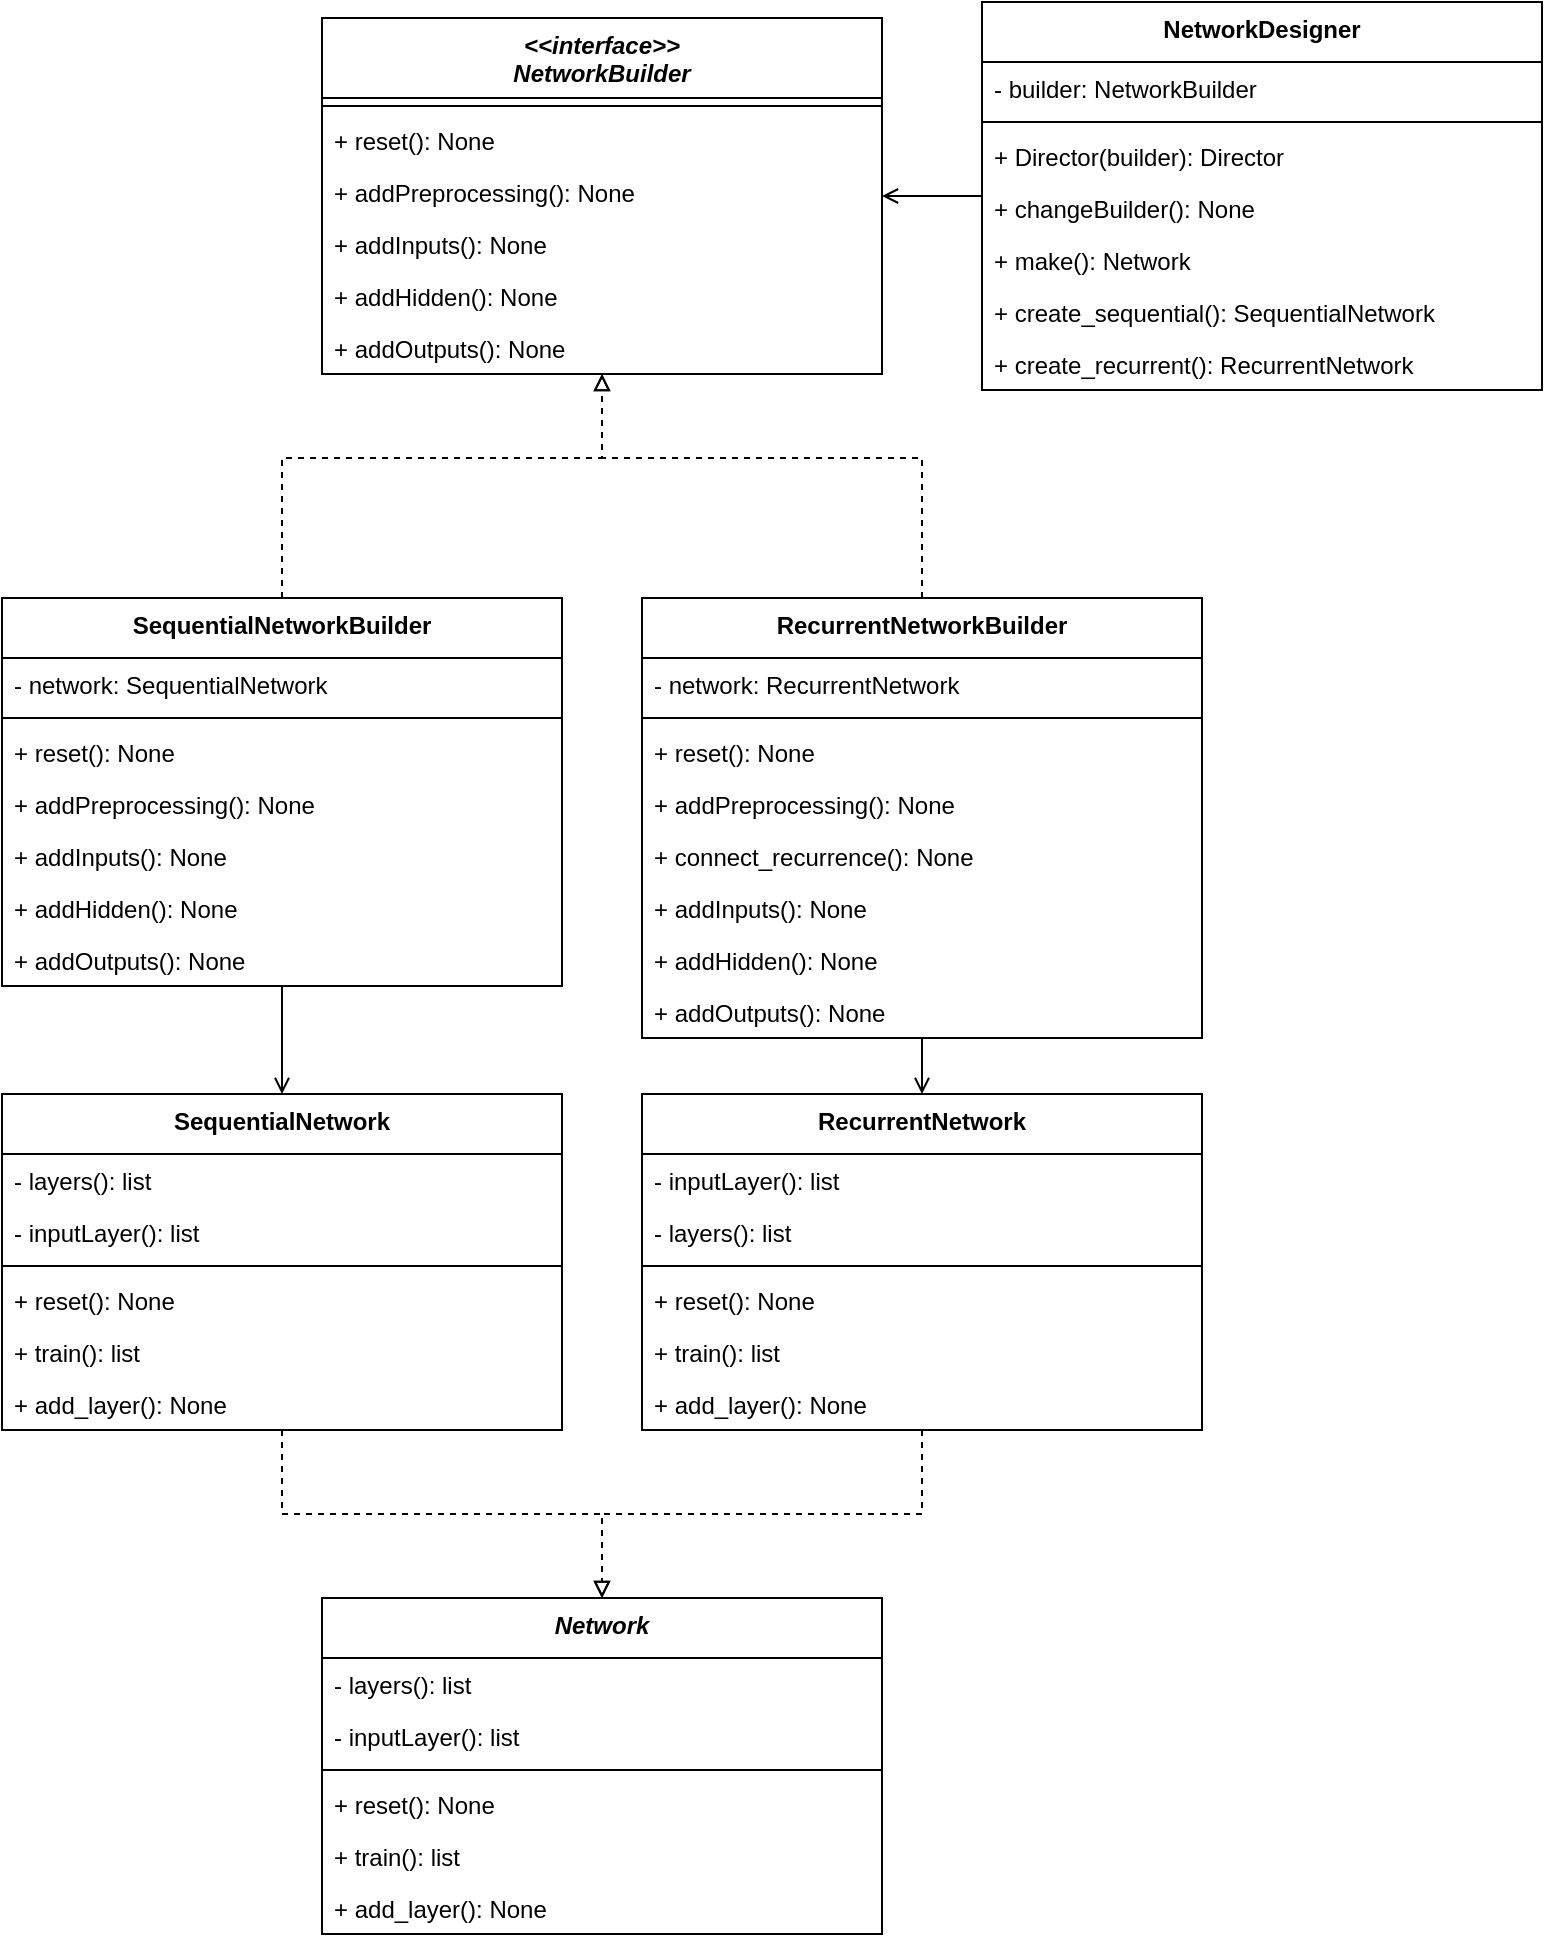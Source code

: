 <mxfile version="15.4.3" type="device"><diagram id="AEGZHJIWctNQT-kbBUCs" name="Page-1"><mxGraphModel dx="780" dy="792" grid="1" gridSize="10" guides="1" tooltips="1" connect="1" arrows="1" fold="1" page="1" pageScale="1" pageWidth="827" pageHeight="1169" math="0" shadow="0"><root><mxCell id="0"/><mxCell id="1" parent="0"/><mxCell id="1qj9W-7J3O-B8dwvyLML-1" value="&lt;&lt;interface&gt;&gt;&#10;NetworkBuilder" style="swimlane;fontStyle=3;align=center;verticalAlign=top;childLayout=stackLayout;horizontal=1;startSize=40;horizontalStack=0;resizeParent=1;resizeParentMax=0;resizeLast=0;collapsible=1;marginBottom=0;" vertex="1" parent="1"><mxGeometry x="189" y="160" width="280" height="178" as="geometry"><mxRectangle x="220" y="190" width="120" height="30" as="alternateBounds"/></mxGeometry></mxCell><mxCell id="1qj9W-7J3O-B8dwvyLML-3" value="" style="line;strokeWidth=1;fillColor=none;align=left;verticalAlign=middle;spacingTop=-1;spacingLeft=3;spacingRight=3;rotatable=0;labelPosition=right;points=[];portConstraint=eastwest;" vertex="1" parent="1qj9W-7J3O-B8dwvyLML-1"><mxGeometry y="40" width="280" height="8" as="geometry"/></mxCell><mxCell id="1qj9W-7J3O-B8dwvyLML-4" value="+ reset(): None" style="text;strokeColor=none;fillColor=none;align=left;verticalAlign=top;spacingLeft=4;spacingRight=4;overflow=hidden;rotatable=0;points=[[0,0.5],[1,0.5]];portConstraint=eastwest;" vertex="1" parent="1qj9W-7J3O-B8dwvyLML-1"><mxGeometry y="48" width="280" height="26" as="geometry"/></mxCell><mxCell id="1qj9W-7J3O-B8dwvyLML-8" value="+ addPreprocessing(): None" style="text;strokeColor=none;fillColor=none;align=left;verticalAlign=top;spacingLeft=4;spacingRight=4;overflow=hidden;rotatable=0;points=[[0,0.5],[1,0.5]];portConstraint=eastwest;" vertex="1" parent="1qj9W-7J3O-B8dwvyLML-1"><mxGeometry y="74" width="280" height="26" as="geometry"/></mxCell><mxCell id="1qj9W-7J3O-B8dwvyLML-5" value="+ addInputs(): None" style="text;strokeColor=none;fillColor=none;align=left;verticalAlign=top;spacingLeft=4;spacingRight=4;overflow=hidden;rotatable=0;points=[[0,0.5],[1,0.5]];portConstraint=eastwest;" vertex="1" parent="1qj9W-7J3O-B8dwvyLML-1"><mxGeometry y="100" width="280" height="26" as="geometry"/></mxCell><mxCell id="1qj9W-7J3O-B8dwvyLML-6" value="+ addHidden(): None" style="text;strokeColor=none;fillColor=none;align=left;verticalAlign=top;spacingLeft=4;spacingRight=4;overflow=hidden;rotatable=0;points=[[0,0.5],[1,0.5]];portConstraint=eastwest;" vertex="1" parent="1qj9W-7J3O-B8dwvyLML-1"><mxGeometry y="126" width="280" height="26" as="geometry"/></mxCell><mxCell id="1qj9W-7J3O-B8dwvyLML-7" value="+ addOutputs(): None" style="text;strokeColor=none;fillColor=none;align=left;verticalAlign=top;spacingLeft=4;spacingRight=4;overflow=hidden;rotatable=0;points=[[0,0.5],[1,0.5]];portConstraint=eastwest;" vertex="1" parent="1qj9W-7J3O-B8dwvyLML-1"><mxGeometry y="152" width="280" height="26" as="geometry"/></mxCell><mxCell id="1qj9W-7J3O-B8dwvyLML-16" style="edgeStyle=orthogonalEdgeStyle;rounded=0;orthogonalLoop=1;jettySize=auto;html=1;endArrow=block;endFill=0;dashed=1;" edge="1" parent="1" source="1qj9W-7J3O-B8dwvyLML-9" target="1qj9W-7J3O-B8dwvyLML-1"><mxGeometry relative="1" as="geometry"><Array as="points"><mxPoint x="489" y="380"/><mxPoint x="329" y="380"/></Array></mxGeometry></mxCell><mxCell id="1qj9W-7J3O-B8dwvyLML-47" style="edgeStyle=orthogonalEdgeStyle;rounded=0;orthogonalLoop=1;jettySize=auto;html=1;endArrow=open;endFill=0;" edge="1" parent="1" source="1qj9W-7J3O-B8dwvyLML-9" target="1qj9W-7J3O-B8dwvyLML-43"><mxGeometry relative="1" as="geometry"/></mxCell><mxCell id="1qj9W-7J3O-B8dwvyLML-9" value="RecurrentNetworkBuilder" style="swimlane;fontStyle=1;align=center;verticalAlign=top;childLayout=stackLayout;horizontal=1;startSize=30;horizontalStack=0;resizeParent=1;resizeParentMax=0;resizeLast=0;collapsible=1;marginBottom=0;" vertex="1" parent="1"><mxGeometry x="349" y="450" width="280" height="220" as="geometry"><mxRectangle x="220" y="190" width="120" height="30" as="alternateBounds"/></mxGeometry></mxCell><mxCell id="1qj9W-7J3O-B8dwvyLML-11" value="- network: RecurrentNetwork" style="text;strokeColor=none;fillColor=none;align=left;verticalAlign=top;spacingLeft=4;spacingRight=4;overflow=hidden;rotatable=0;points=[[0,0.5],[1,0.5]];portConstraint=eastwest;" vertex="1" parent="1qj9W-7J3O-B8dwvyLML-9"><mxGeometry y="30" width="280" height="26" as="geometry"/></mxCell><mxCell id="1qj9W-7J3O-B8dwvyLML-10" value="" style="line;strokeWidth=1;fillColor=none;align=left;verticalAlign=middle;spacingTop=-1;spacingLeft=3;spacingRight=3;rotatable=0;labelPosition=right;points=[];portConstraint=eastwest;" vertex="1" parent="1qj9W-7J3O-B8dwvyLML-9"><mxGeometry y="56" width="280" height="8" as="geometry"/></mxCell><mxCell id="1qj9W-7J3O-B8dwvyLML-54" value="+ reset(): None" style="text;strokeColor=none;fillColor=none;align=left;verticalAlign=top;spacingLeft=4;spacingRight=4;overflow=hidden;rotatable=0;points=[[0,0.5],[1,0.5]];portConstraint=eastwest;" vertex="1" parent="1qj9W-7J3O-B8dwvyLML-9"><mxGeometry y="64" width="280" height="26" as="geometry"/></mxCell><mxCell id="1qj9W-7J3O-B8dwvyLML-12" value="+ addPreprocessing(): None" style="text;strokeColor=none;fillColor=none;align=left;verticalAlign=top;spacingLeft=4;spacingRight=4;overflow=hidden;rotatable=0;points=[[0,0.5],[1,0.5]];portConstraint=eastwest;" vertex="1" parent="1qj9W-7J3O-B8dwvyLML-9"><mxGeometry y="90" width="280" height="26" as="geometry"/></mxCell><mxCell id="1qj9W-7J3O-B8dwvyLML-67" value="+ connect_recurrence(): None" style="text;strokeColor=none;fillColor=none;align=left;verticalAlign=top;spacingLeft=4;spacingRight=4;overflow=hidden;rotatable=0;points=[[0,0.5],[1,0.5]];portConstraint=eastwest;" vertex="1" parent="1qj9W-7J3O-B8dwvyLML-9"><mxGeometry y="116" width="280" height="26" as="geometry"/></mxCell><mxCell id="1qj9W-7J3O-B8dwvyLML-13" value="+ addInputs(): None" style="text;strokeColor=none;fillColor=none;align=left;verticalAlign=top;spacingLeft=4;spacingRight=4;overflow=hidden;rotatable=0;points=[[0,0.5],[1,0.5]];portConstraint=eastwest;" vertex="1" parent="1qj9W-7J3O-B8dwvyLML-9"><mxGeometry y="142" width="280" height="26" as="geometry"/></mxCell><mxCell id="1qj9W-7J3O-B8dwvyLML-14" value="+ addHidden(): None" style="text;strokeColor=none;fillColor=none;align=left;verticalAlign=top;spacingLeft=4;spacingRight=4;overflow=hidden;rotatable=0;points=[[0,0.5],[1,0.5]];portConstraint=eastwest;" vertex="1" parent="1qj9W-7J3O-B8dwvyLML-9"><mxGeometry y="168" width="280" height="26" as="geometry"/></mxCell><mxCell id="1qj9W-7J3O-B8dwvyLML-15" value="+ addOutputs(): None" style="text;strokeColor=none;fillColor=none;align=left;verticalAlign=top;spacingLeft=4;spacingRight=4;overflow=hidden;rotatable=0;points=[[0,0.5],[1,0.5]];portConstraint=eastwest;" vertex="1" parent="1qj9W-7J3O-B8dwvyLML-9"><mxGeometry y="194" width="280" height="26" as="geometry"/></mxCell><mxCell id="1qj9W-7J3O-B8dwvyLML-25" style="edgeStyle=orthogonalEdgeStyle;rounded=0;orthogonalLoop=1;jettySize=auto;html=1;dashed=1;endArrow=block;endFill=0;" edge="1" parent="1" source="1qj9W-7J3O-B8dwvyLML-18" target="1qj9W-7J3O-B8dwvyLML-1"><mxGeometry relative="1" as="geometry"><Array as="points"><mxPoint x="169" y="380"/><mxPoint x="329" y="380"/></Array></mxGeometry></mxCell><mxCell id="1qj9W-7J3O-B8dwvyLML-42" value="" style="edgeStyle=orthogonalEdgeStyle;rounded=0;orthogonalLoop=1;jettySize=auto;html=1;endArrow=open;endFill=0;" edge="1" parent="1" source="1qj9W-7J3O-B8dwvyLML-18" target="1qj9W-7J3O-B8dwvyLML-35"><mxGeometry relative="1" as="geometry"/></mxCell><mxCell id="1qj9W-7J3O-B8dwvyLML-18" value="SequentialNetworkBuilder" style="swimlane;fontStyle=1;align=center;verticalAlign=top;childLayout=stackLayout;horizontal=1;startSize=30;horizontalStack=0;resizeParent=1;resizeParentMax=0;resizeLast=0;collapsible=1;marginBottom=0;" vertex="1" parent="1"><mxGeometry x="29" y="450" width="280" height="194" as="geometry"><mxRectangle x="220" y="190" width="120" height="30" as="alternateBounds"/></mxGeometry></mxCell><mxCell id="1qj9W-7J3O-B8dwvyLML-55" value="- network: SequentialNetwork" style="text;strokeColor=none;fillColor=none;align=left;verticalAlign=top;spacingLeft=4;spacingRight=4;overflow=hidden;rotatable=0;points=[[0,0.5],[1,0.5]];portConstraint=eastwest;" vertex="1" parent="1qj9W-7J3O-B8dwvyLML-18"><mxGeometry y="30" width="280" height="26" as="geometry"/></mxCell><mxCell id="1qj9W-7J3O-B8dwvyLML-19" value="" style="line;strokeWidth=1;fillColor=none;align=left;verticalAlign=middle;spacingTop=-1;spacingLeft=3;spacingRight=3;rotatable=0;labelPosition=right;points=[];portConstraint=eastwest;" vertex="1" parent="1qj9W-7J3O-B8dwvyLML-18"><mxGeometry y="56" width="280" height="8" as="geometry"/></mxCell><mxCell id="1qj9W-7J3O-B8dwvyLML-20" value="+ reset(): None" style="text;strokeColor=none;fillColor=none;align=left;verticalAlign=top;spacingLeft=4;spacingRight=4;overflow=hidden;rotatable=0;points=[[0,0.5],[1,0.5]];portConstraint=eastwest;" vertex="1" parent="1qj9W-7J3O-B8dwvyLML-18"><mxGeometry y="64" width="280" height="26" as="geometry"/></mxCell><mxCell id="1qj9W-7J3O-B8dwvyLML-21" value="+ addPreprocessing(): None" style="text;strokeColor=none;fillColor=none;align=left;verticalAlign=top;spacingLeft=4;spacingRight=4;overflow=hidden;rotatable=0;points=[[0,0.5],[1,0.5]];portConstraint=eastwest;" vertex="1" parent="1qj9W-7J3O-B8dwvyLML-18"><mxGeometry y="90" width="280" height="26" as="geometry"/></mxCell><mxCell id="1qj9W-7J3O-B8dwvyLML-22" value="+ addInputs(): None" style="text;strokeColor=none;fillColor=none;align=left;verticalAlign=top;spacingLeft=4;spacingRight=4;overflow=hidden;rotatable=0;points=[[0,0.5],[1,0.5]];portConstraint=eastwest;" vertex="1" parent="1qj9W-7J3O-B8dwvyLML-18"><mxGeometry y="116" width="280" height="26" as="geometry"/></mxCell><mxCell id="1qj9W-7J3O-B8dwvyLML-23" value="+ addHidden(): None" style="text;strokeColor=none;fillColor=none;align=left;verticalAlign=top;spacingLeft=4;spacingRight=4;overflow=hidden;rotatable=0;points=[[0,0.5],[1,0.5]];portConstraint=eastwest;" vertex="1" parent="1qj9W-7J3O-B8dwvyLML-18"><mxGeometry y="142" width="280" height="26" as="geometry"/></mxCell><mxCell id="1qj9W-7J3O-B8dwvyLML-24" value="+ addOutputs(): None" style="text;strokeColor=none;fillColor=none;align=left;verticalAlign=top;spacingLeft=4;spacingRight=4;overflow=hidden;rotatable=0;points=[[0,0.5],[1,0.5]];portConstraint=eastwest;" vertex="1" parent="1qj9W-7J3O-B8dwvyLML-18"><mxGeometry y="168" width="280" height="26" as="geometry"/></mxCell><mxCell id="1qj9W-7J3O-B8dwvyLML-33" style="edgeStyle=orthogonalEdgeStyle;rounded=0;orthogonalLoop=1;jettySize=auto;html=1;endArrow=open;endFill=0;" edge="1" parent="1" source="1qj9W-7J3O-B8dwvyLML-26" target="1qj9W-7J3O-B8dwvyLML-1"><mxGeometry relative="1" as="geometry"/></mxCell><mxCell id="1qj9W-7J3O-B8dwvyLML-26" value="NetworkDesigner" style="swimlane;fontStyle=1;align=center;verticalAlign=top;childLayout=stackLayout;horizontal=1;startSize=30;horizontalStack=0;resizeParent=1;resizeParentMax=0;resizeLast=0;collapsible=1;marginBottom=0;" vertex="1" parent="1"><mxGeometry x="519" y="152" width="280" height="194" as="geometry"><mxRectangle x="220" y="190" width="120" height="30" as="alternateBounds"/></mxGeometry></mxCell><mxCell id="1qj9W-7J3O-B8dwvyLML-28" value="- builder: NetworkBuilder" style="text;strokeColor=none;fillColor=none;align=left;verticalAlign=top;spacingLeft=4;spacingRight=4;overflow=hidden;rotatable=0;points=[[0,0.5],[1,0.5]];portConstraint=eastwest;" vertex="1" parent="1qj9W-7J3O-B8dwvyLML-26"><mxGeometry y="30" width="280" height="26" as="geometry"/></mxCell><mxCell id="1qj9W-7J3O-B8dwvyLML-27" value="" style="line;strokeWidth=1;fillColor=none;align=left;verticalAlign=middle;spacingTop=-1;spacingLeft=3;spacingRight=3;rotatable=0;labelPosition=right;points=[];portConstraint=eastwest;" vertex="1" parent="1qj9W-7J3O-B8dwvyLML-26"><mxGeometry y="56" width="280" height="8" as="geometry"/></mxCell><mxCell id="1qj9W-7J3O-B8dwvyLML-29" value="+ Director(builder): Director" style="text;strokeColor=none;fillColor=none;align=left;verticalAlign=top;spacingLeft=4;spacingRight=4;overflow=hidden;rotatable=0;points=[[0,0.5],[1,0.5]];portConstraint=eastwest;" vertex="1" parent="1qj9W-7J3O-B8dwvyLML-26"><mxGeometry y="64" width="280" height="26" as="geometry"/></mxCell><mxCell id="1qj9W-7J3O-B8dwvyLML-30" value="+ changeBuilder(): None" style="text;strokeColor=none;fillColor=none;align=left;verticalAlign=top;spacingLeft=4;spacingRight=4;overflow=hidden;rotatable=0;points=[[0,0.5],[1,0.5]];portConstraint=eastwest;" vertex="1" parent="1qj9W-7J3O-B8dwvyLML-26"><mxGeometry y="90" width="280" height="26" as="geometry"/></mxCell><mxCell id="1qj9W-7J3O-B8dwvyLML-31" value="+ make(): Network" style="text;strokeColor=none;fillColor=none;align=left;verticalAlign=top;spacingLeft=4;spacingRight=4;overflow=hidden;rotatable=0;points=[[0,0.5],[1,0.5]];portConstraint=eastwest;" vertex="1" parent="1qj9W-7J3O-B8dwvyLML-26"><mxGeometry y="116" width="280" height="26" as="geometry"/></mxCell><mxCell id="1qj9W-7J3O-B8dwvyLML-65" value="+ create_sequential(): SequentialNetwork" style="text;strokeColor=none;fillColor=none;align=left;verticalAlign=top;spacingLeft=4;spacingRight=4;overflow=hidden;rotatable=0;points=[[0,0.5],[1,0.5]];portConstraint=eastwest;" vertex="1" parent="1qj9W-7J3O-B8dwvyLML-26"><mxGeometry y="142" width="280" height="26" as="geometry"/></mxCell><mxCell id="1qj9W-7J3O-B8dwvyLML-66" value="+ create_recurrent(): RecurrentNetwork" style="text;strokeColor=none;fillColor=none;align=left;verticalAlign=top;spacingLeft=4;spacingRight=4;overflow=hidden;rotatable=0;points=[[0,0.5],[1,0.5]];portConstraint=eastwest;" vertex="1" parent="1qj9W-7J3O-B8dwvyLML-26"><mxGeometry y="168" width="280" height="26" as="geometry"/></mxCell><mxCell id="1qj9W-7J3O-B8dwvyLML-52" style="edgeStyle=orthogonalEdgeStyle;rounded=0;orthogonalLoop=1;jettySize=auto;html=1;endArrow=block;endFill=0;dashed=1;" edge="1" parent="1" source="1qj9W-7J3O-B8dwvyLML-35" target="1qj9W-7J3O-B8dwvyLML-48"><mxGeometry relative="1" as="geometry"/></mxCell><mxCell id="1qj9W-7J3O-B8dwvyLML-35" value="SequentialNetwork" style="swimlane;fontStyle=1;align=center;verticalAlign=top;childLayout=stackLayout;horizontal=1;startSize=30;horizontalStack=0;resizeParent=1;resizeParentMax=0;resizeLast=0;collapsible=1;marginBottom=0;" vertex="1" parent="1"><mxGeometry x="29" y="698" width="280" height="168" as="geometry"><mxRectangle x="220" y="190" width="120" height="30" as="alternateBounds"/></mxGeometry></mxCell><mxCell id="1qj9W-7J3O-B8dwvyLML-63" value="- layers(): list" style="text;strokeColor=none;fillColor=none;align=left;verticalAlign=top;spacingLeft=4;spacingRight=4;overflow=hidden;rotatable=0;points=[[0,0.5],[1,0.5]];portConstraint=eastwest;" vertex="1" parent="1qj9W-7J3O-B8dwvyLML-35"><mxGeometry y="30" width="280" height="26" as="geometry"/></mxCell><mxCell id="1qj9W-7J3O-B8dwvyLML-64" value="- inputLayer(): list" style="text;strokeColor=none;fillColor=none;align=left;verticalAlign=top;spacingLeft=4;spacingRight=4;overflow=hidden;rotatable=0;points=[[0,0.5],[1,0.5]];portConstraint=eastwest;" vertex="1" parent="1qj9W-7J3O-B8dwvyLML-35"><mxGeometry y="56" width="280" height="26" as="geometry"/></mxCell><mxCell id="1qj9W-7J3O-B8dwvyLML-36" value="" style="line;strokeWidth=1;fillColor=none;align=left;verticalAlign=middle;spacingTop=-1;spacingLeft=3;spacingRight=3;rotatable=0;labelPosition=right;points=[];portConstraint=eastwest;" vertex="1" parent="1qj9W-7J3O-B8dwvyLML-35"><mxGeometry y="82" width="280" height="8" as="geometry"/></mxCell><mxCell id="1qj9W-7J3O-B8dwvyLML-37" value="+ reset(): None" style="text;strokeColor=none;fillColor=none;align=left;verticalAlign=top;spacingLeft=4;spacingRight=4;overflow=hidden;rotatable=0;points=[[0,0.5],[1,0.5]];portConstraint=eastwest;" vertex="1" parent="1qj9W-7J3O-B8dwvyLML-35"><mxGeometry y="90" width="280" height="26" as="geometry"/></mxCell><mxCell id="1qj9W-7J3O-B8dwvyLML-38" value="+ train(): list" style="text;strokeColor=none;fillColor=none;align=left;verticalAlign=top;spacingLeft=4;spacingRight=4;overflow=hidden;rotatable=0;points=[[0,0.5],[1,0.5]];portConstraint=eastwest;" vertex="1" parent="1qj9W-7J3O-B8dwvyLML-35"><mxGeometry y="116" width="280" height="26" as="geometry"/></mxCell><mxCell id="1qj9W-7J3O-B8dwvyLML-60" value="+ add_layer(): None" style="text;strokeColor=none;fillColor=none;align=left;verticalAlign=top;spacingLeft=4;spacingRight=4;overflow=hidden;rotatable=0;points=[[0,0.5],[1,0.5]];portConstraint=eastwest;" vertex="1" parent="1qj9W-7J3O-B8dwvyLML-35"><mxGeometry y="142" width="280" height="26" as="geometry"/></mxCell><mxCell id="1qj9W-7J3O-B8dwvyLML-53" style="edgeStyle=orthogonalEdgeStyle;rounded=0;orthogonalLoop=1;jettySize=auto;html=1;dashed=1;endArrow=block;endFill=0;" edge="1" parent="1" source="1qj9W-7J3O-B8dwvyLML-43" target="1qj9W-7J3O-B8dwvyLML-48"><mxGeometry relative="1" as="geometry"/></mxCell><mxCell id="1qj9W-7J3O-B8dwvyLML-43" value="RecurrentNetwork" style="swimlane;fontStyle=1;align=center;verticalAlign=top;childLayout=stackLayout;horizontal=1;startSize=30;horizontalStack=0;resizeParent=1;resizeParentMax=0;resizeLast=0;collapsible=1;marginBottom=0;" vertex="1" parent="1"><mxGeometry x="349" y="698" width="280" height="168" as="geometry"><mxRectangle x="220" y="190" width="120" height="30" as="alternateBounds"/></mxGeometry></mxCell><mxCell id="1qj9W-7J3O-B8dwvyLML-62" value="- inputLayer(): list" style="text;strokeColor=none;fillColor=none;align=left;verticalAlign=top;spacingLeft=4;spacingRight=4;overflow=hidden;rotatable=0;points=[[0,0.5],[1,0.5]];portConstraint=eastwest;" vertex="1" parent="1qj9W-7J3O-B8dwvyLML-43"><mxGeometry y="30" width="280" height="26" as="geometry"/></mxCell><mxCell id="1qj9W-7J3O-B8dwvyLML-61" value="- layers(): list" style="text;strokeColor=none;fillColor=none;align=left;verticalAlign=top;spacingLeft=4;spacingRight=4;overflow=hidden;rotatable=0;points=[[0,0.5],[1,0.5]];portConstraint=eastwest;" vertex="1" parent="1qj9W-7J3O-B8dwvyLML-43"><mxGeometry y="56" width="280" height="26" as="geometry"/></mxCell><mxCell id="1qj9W-7J3O-B8dwvyLML-44" value="" style="line;strokeWidth=1;fillColor=none;align=left;verticalAlign=middle;spacingTop=-1;spacingLeft=3;spacingRight=3;rotatable=0;labelPosition=right;points=[];portConstraint=eastwest;" vertex="1" parent="1qj9W-7J3O-B8dwvyLML-43"><mxGeometry y="82" width="280" height="8" as="geometry"/></mxCell><mxCell id="1qj9W-7J3O-B8dwvyLML-45" value="+ reset(): None" style="text;strokeColor=none;fillColor=none;align=left;verticalAlign=top;spacingLeft=4;spacingRight=4;overflow=hidden;rotatable=0;points=[[0,0.5],[1,0.5]];portConstraint=eastwest;" vertex="1" parent="1qj9W-7J3O-B8dwvyLML-43"><mxGeometry y="90" width="280" height="26" as="geometry"/></mxCell><mxCell id="1qj9W-7J3O-B8dwvyLML-46" value="+ train(): list" style="text;strokeColor=none;fillColor=none;align=left;verticalAlign=top;spacingLeft=4;spacingRight=4;overflow=hidden;rotatable=0;points=[[0,0.5],[1,0.5]];portConstraint=eastwest;" vertex="1" parent="1qj9W-7J3O-B8dwvyLML-43"><mxGeometry y="116" width="280" height="26" as="geometry"/></mxCell><mxCell id="1qj9W-7J3O-B8dwvyLML-59" value="+ add_layer(): None" style="text;strokeColor=none;fillColor=none;align=left;verticalAlign=top;spacingLeft=4;spacingRight=4;overflow=hidden;rotatable=0;points=[[0,0.5],[1,0.5]];portConstraint=eastwest;" vertex="1" parent="1qj9W-7J3O-B8dwvyLML-43"><mxGeometry y="142" width="280" height="26" as="geometry"/></mxCell><mxCell id="1qj9W-7J3O-B8dwvyLML-48" value="Network" style="swimlane;fontStyle=3;align=center;verticalAlign=top;childLayout=stackLayout;horizontal=1;startSize=30;horizontalStack=0;resizeParent=1;resizeParentMax=0;resizeLast=0;collapsible=1;marginBottom=0;" vertex="1" parent="1"><mxGeometry x="189" y="950" width="280" height="168" as="geometry"><mxRectangle x="220" y="190" width="120" height="30" as="alternateBounds"/></mxGeometry></mxCell><mxCell id="1qj9W-7J3O-B8dwvyLML-56" value="- layers(): list" style="text;strokeColor=none;fillColor=none;align=left;verticalAlign=top;spacingLeft=4;spacingRight=4;overflow=hidden;rotatable=0;points=[[0,0.5],[1,0.5]];portConstraint=eastwest;" vertex="1" parent="1qj9W-7J3O-B8dwvyLML-48"><mxGeometry y="30" width="280" height="26" as="geometry"/></mxCell><mxCell id="1qj9W-7J3O-B8dwvyLML-57" value="- inputLayer(): list" style="text;strokeColor=none;fillColor=none;align=left;verticalAlign=top;spacingLeft=4;spacingRight=4;overflow=hidden;rotatable=0;points=[[0,0.5],[1,0.5]];portConstraint=eastwest;" vertex="1" parent="1qj9W-7J3O-B8dwvyLML-48"><mxGeometry y="56" width="280" height="26" as="geometry"/></mxCell><mxCell id="1qj9W-7J3O-B8dwvyLML-49" value="" style="line;strokeWidth=1;fillColor=none;align=left;verticalAlign=middle;spacingTop=-1;spacingLeft=3;spacingRight=3;rotatable=0;labelPosition=right;points=[];portConstraint=eastwest;" vertex="1" parent="1qj9W-7J3O-B8dwvyLML-48"><mxGeometry y="82" width="280" height="8" as="geometry"/></mxCell><mxCell id="1qj9W-7J3O-B8dwvyLML-50" value="+ reset(): None" style="text;strokeColor=none;fillColor=none;align=left;verticalAlign=top;spacingLeft=4;spacingRight=4;overflow=hidden;rotatable=0;points=[[0,0.5],[1,0.5]];portConstraint=eastwest;" vertex="1" parent="1qj9W-7J3O-B8dwvyLML-48"><mxGeometry y="90" width="280" height="26" as="geometry"/></mxCell><mxCell id="1qj9W-7J3O-B8dwvyLML-51" value="+ train(): list" style="text;strokeColor=none;fillColor=none;align=left;verticalAlign=top;spacingLeft=4;spacingRight=4;overflow=hidden;rotatable=0;points=[[0,0.5],[1,0.5]];portConstraint=eastwest;" vertex="1" parent="1qj9W-7J3O-B8dwvyLML-48"><mxGeometry y="116" width="280" height="26" as="geometry"/></mxCell><mxCell id="1qj9W-7J3O-B8dwvyLML-58" value="+ add_layer(): None" style="text;strokeColor=none;fillColor=none;align=left;verticalAlign=top;spacingLeft=4;spacingRight=4;overflow=hidden;rotatable=0;points=[[0,0.5],[1,0.5]];portConstraint=eastwest;" vertex="1" parent="1qj9W-7J3O-B8dwvyLML-48"><mxGeometry y="142" width="280" height="26" as="geometry"/></mxCell></root></mxGraphModel></diagram></mxfile>